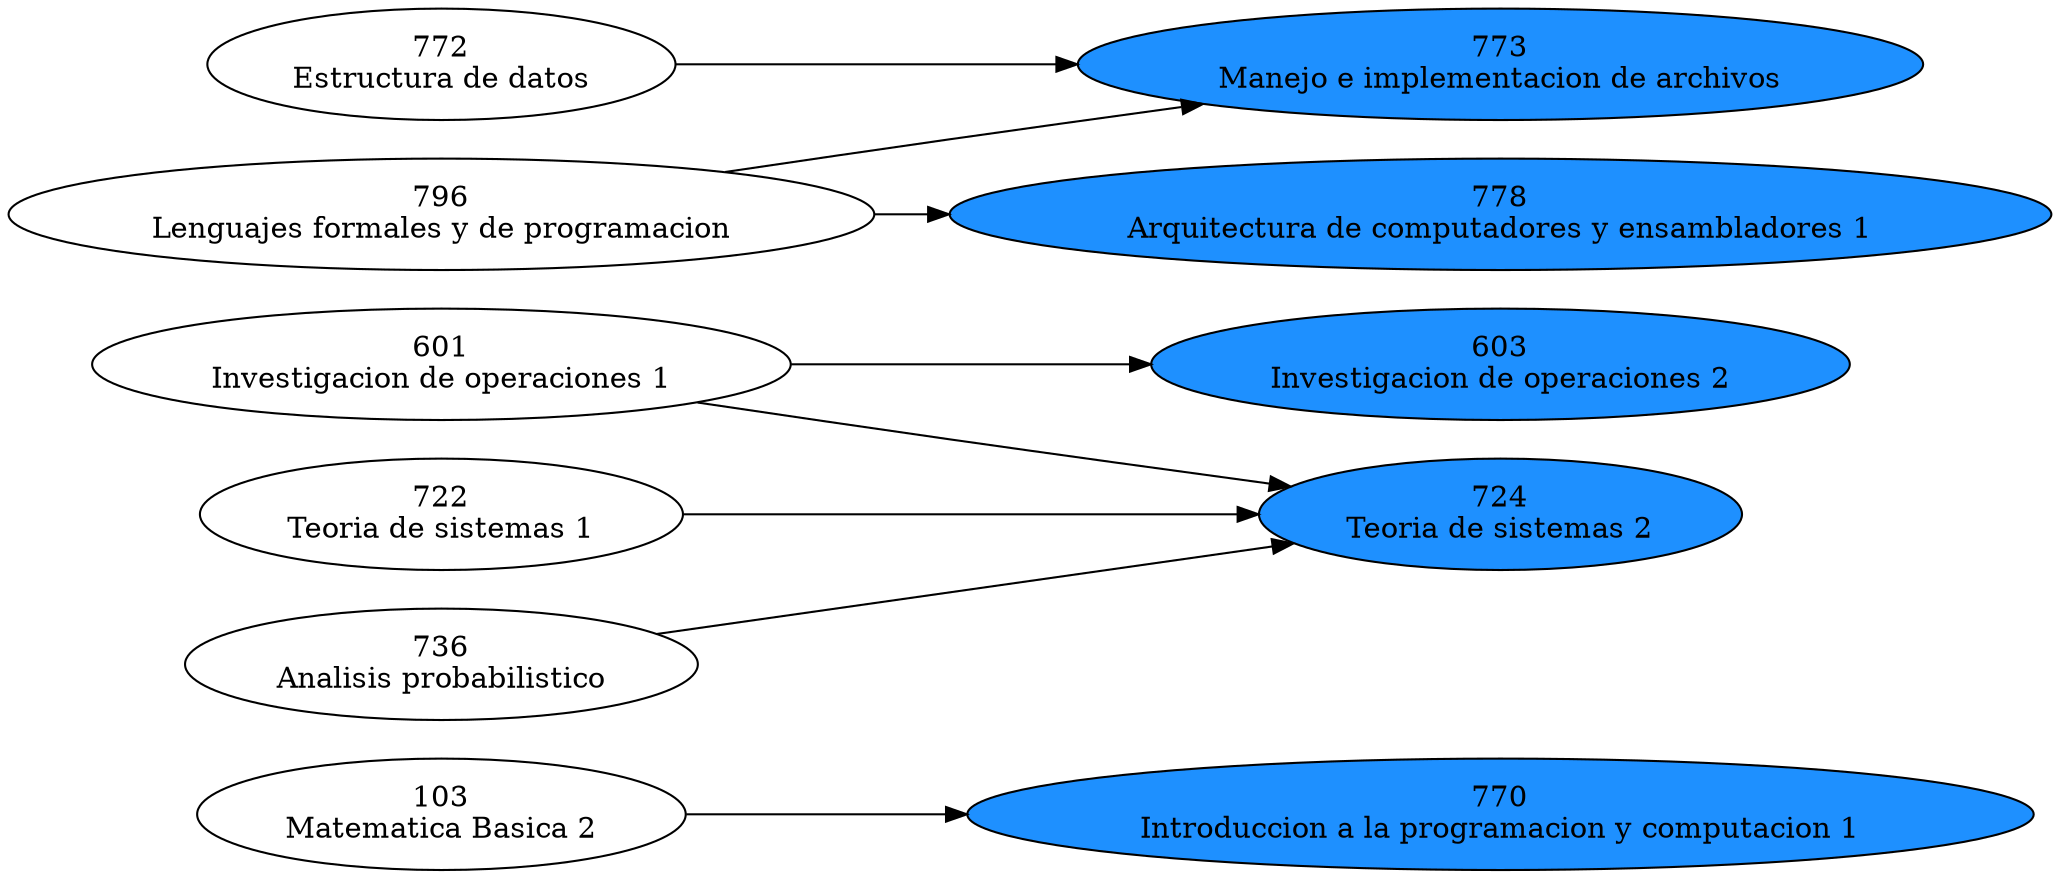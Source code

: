 digraph G{
rankdir=LR
charset="Latin1"
"770\nIntroduccion a la programacion y computacion 1"[fillcolor=dodgerblue style="filled"]"103\nMatematica Basica 2"->"770\nIntroduccion a la programacion y computacion 1";
"603\nInvestigacion de operaciones 2"[fillcolor=dodgerblue style="filled"]"601\nInvestigacion de operaciones 1"->"603\nInvestigacion de operaciones 2";
"724\nTeoria de sistemas 2"[fillcolor=dodgerblue style="filled"]"722\nTeoria de sistemas 1"->"724\nTeoria de sistemas 2";
"724\nTeoria de sistemas 2"[fillcolor=dodgerblue style="filled"]"601\nInvestigacion de operaciones 1"->"724\nTeoria de sistemas 2";
"724\nTeoria de sistemas 2"[fillcolor=dodgerblue style="filled"]"736\nAnalisis probabilistico"->"724\nTeoria de sistemas 2";
"773\nManejo e implementacion de archivos"[fillcolor=dodgerblue style="filled"]"772\nEstructura de datos"->"773\nManejo e implementacion de archivos";
"773\nManejo e implementacion de archivos"[fillcolor=dodgerblue style="filled"]"796\nLenguajes formales y de programacion"->"773\nManejo e implementacion de archivos";
"778\nArquitectura de computadores y ensambladores 1"[fillcolor=dodgerblue style="filled"]"796\nLenguajes formales y de programacion"->"778\nArquitectura de computadores y ensambladores 1";

}